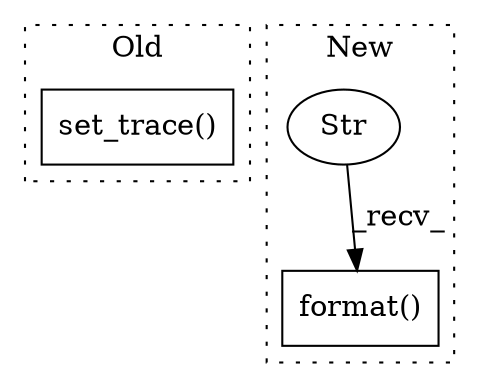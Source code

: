 digraph G {
subgraph cluster0 {
1 [label="set_trace()" a="75" s="8606" l="15" shape="box"];
label = "Old";
style="dotted";
}
subgraph cluster1 {
2 [label="format()" a="75" s="8726,8763" l="22,1" shape="box"];
3 [label="Str" a="66" s="8726" l="14" shape="ellipse"];
label = "New";
style="dotted";
}
3 -> 2 [label="_recv_"];
}